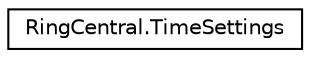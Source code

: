 digraph "Graphical Class Hierarchy"
{
 // LATEX_PDF_SIZE
  edge [fontname="Helvetica",fontsize="10",labelfontname="Helvetica",labelfontsize="10"];
  node [fontname="Helvetica",fontsize="10",shape=record];
  rankdir="LR";
  Node0 [label="RingCentral.TimeSettings",height=0.2,width=0.4,color="black", fillcolor="white", style="filled",URL="$classRingCentral_1_1TimeSettings.html",tooltip="Date-time range for the calls. The call is considered to be within time range if it started within ti..."];
}
